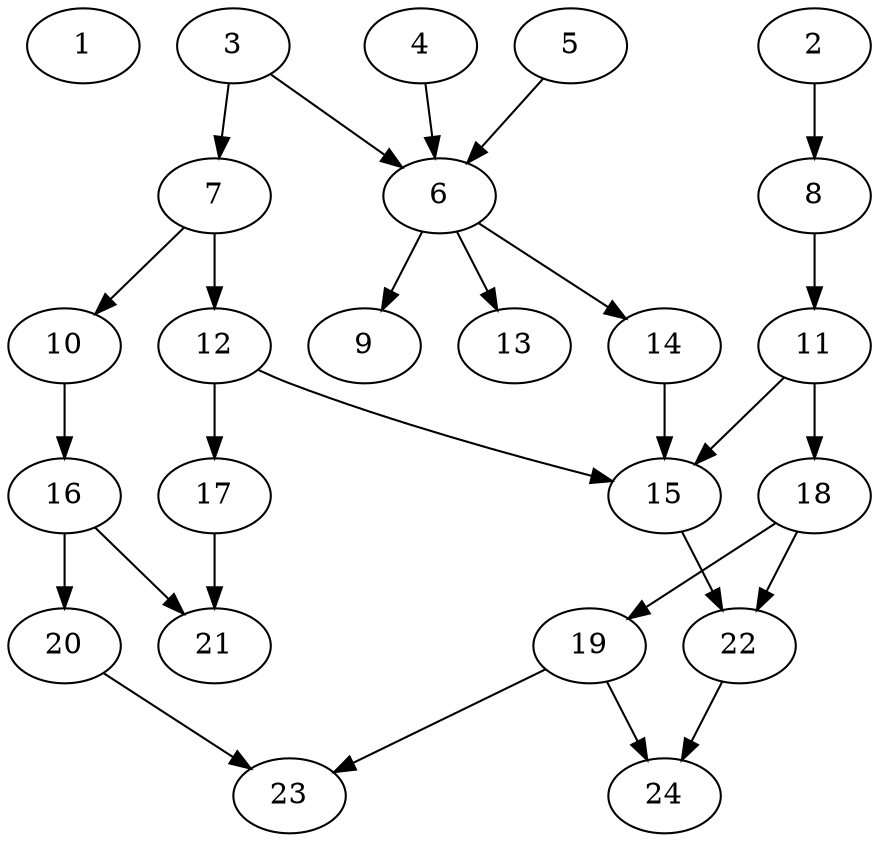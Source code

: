// DAG (tier=2-normal, mode=data, n=24, ccr=0.409, fat=0.552, density=0.442, regular=0.582, jump=0.100, mindata=2097152, maxdata=16777216)
// DAG automatically generated by daggen at Sun Aug 24 16:33:34 2025
// /home/ermia/Project/Environments/daggen/bin/daggen --dot --ccr 0.409 --fat 0.552 --regular 0.582 --density 0.442 --jump 0.100 --mindata 2097152 --maxdata 16777216 -n 24 
digraph G {
  1 [size="1665534834337019136", alpha="0.00", expect_size="832767417168509568"]
  2 [size="61084033917558718464", alpha="0.14", expect_size="30542016958779359232"]
  2 -> 8 [size ="124081907171328"]
  3 [size="2976121225202108465152", alpha="0.18", expect_size="1488060612601054232576"]
  3 -> 6 [size ="1655225106563072"]
  3 -> 7 [size ="1655225106563072"]
  4 [size="385524363430648128", alpha="0.03", expect_size="192762181715324064"]
  4 -> 6 [size ="164774272827392"]
  5 [size="5452454981501275", alpha="0.03", expect_size="2726227490750637"]
  5 -> 6 [size ="208793468141568"]
  6 [size="687990703699090560", alpha="0.15", expect_size="343995351849545280"]
  6 -> 9 [size ="721012945584128"]
  6 -> 13 [size ="721012945584128"]
  6 -> 14 [size ="721012945584128"]
  7 [size="2446631318498622570496", alpha="0.13", expect_size="1223315659249311285248"]
  7 -> 10 [size ="1452565329870848"]
  7 -> 12 [size ="1452565329870848"]
  8 [size="2571407055098778484736", alpha="0.06", expect_size="1285703527549389242368"]
  8 -> 11 [size ="1501541043273728"]
  9 [size="4351209642352042835968", alpha="0.02", expect_size="2175604821176021417984"]
  10 [size="1563264796851085568", alpha="0.08", expect_size="781632398425542784"]
  10 -> 16 [size ="808933602099200"]
  11 [size="1326115360149583360", alpha="0.16", expect_size="663057680074791680"]
  11 -> 15 [size ="1054146874572800"]
  11 -> 18 [size ="1054146874572800"]
  12 [size="231779082914943552", alpha="0.07", expect_size="115889541457471776"]
  12 -> 15 [size ="135833172574208"]
  12 -> 17 [size ="135833172574208"]
  13 [size="65612797079915808", alpha="0.08", expect_size="32806398539957904"]
  14 [size="1529349635230518272", alpha="0.10", expect_size="764674817615259136"]
  14 -> 15 [size ="1341517230768128"]
  15 [size="4062174992064581120", alpha="0.11", expect_size="2031087496032290560"]
  15 -> 22 [size ="1347039182979072"]
  16 [size="199565729041831712", alpha="0.05", expect_size="99782864520915856"]
  16 -> 20 [size ="290623290605568"]
  16 -> 21 [size ="290623290605568"]
  17 [size="1854608177968909824", alpha="0.11", expect_size="927304088984454912"]
  17 -> 21 [size ="2209939862847488"]
  18 [size="2394023367322061766656", alpha="0.08", expect_size="1197011683661030883328"]
  18 -> 19 [size ="1431667755450368"]
  18 -> 22 [size ="1431667755450368"]
  19 [size="516684694411105024", alpha="0.12", expect_size="258342347205552512"]
  19 -> 23 [size ="610935240654848"]
  19 -> 24 [size ="610935240654848"]
  20 [size="1036597300859117568", alpha="0.12", expect_size="518298650429558784"]
  20 -> 23 [size ="1328817549344768"]
  21 [size="1677733708440520359936", alpha="0.08", expect_size="838866854220260179968"]
  22 [size="839986927116253056", alpha="0.09", expect_size="419993463558126528"]
  22 -> 24 [size ="1316598602268672"]
  23 [size="1154662261915490", alpha="0.07", expect_size="577331130957745"]
  24 [size="493940324227949824", alpha="0.04", expect_size="246970162113974912"]
}